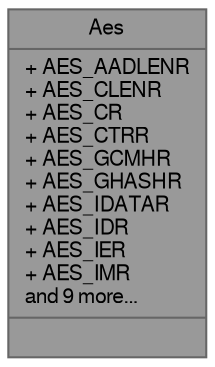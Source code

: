 digraph "Aes"
{
 // LATEX_PDF_SIZE
  bgcolor="transparent";
  edge [fontname=FreeSans,fontsize=10,labelfontname=FreeSans,labelfontsize=10];
  node [fontname=FreeSans,fontsize=10,shape=box,height=0.2,width=0.4];
  Node1 [shape=record,label="{Aes\n|+ AES_AADLENR\l+ AES_CLENR\l+ AES_CR\l+ AES_CTRR\l+ AES_GCMHR\l+ AES_GHASHR\l+ AES_IDATAR\l+ AES_IDR\l+ AES_IER\l+ AES_IMR\land 9 more...\l|}",height=0.2,width=0.4,color="gray40", fillcolor="grey60", style="filled", fontcolor="black",tooltip="Aes hardware registers."];
}
